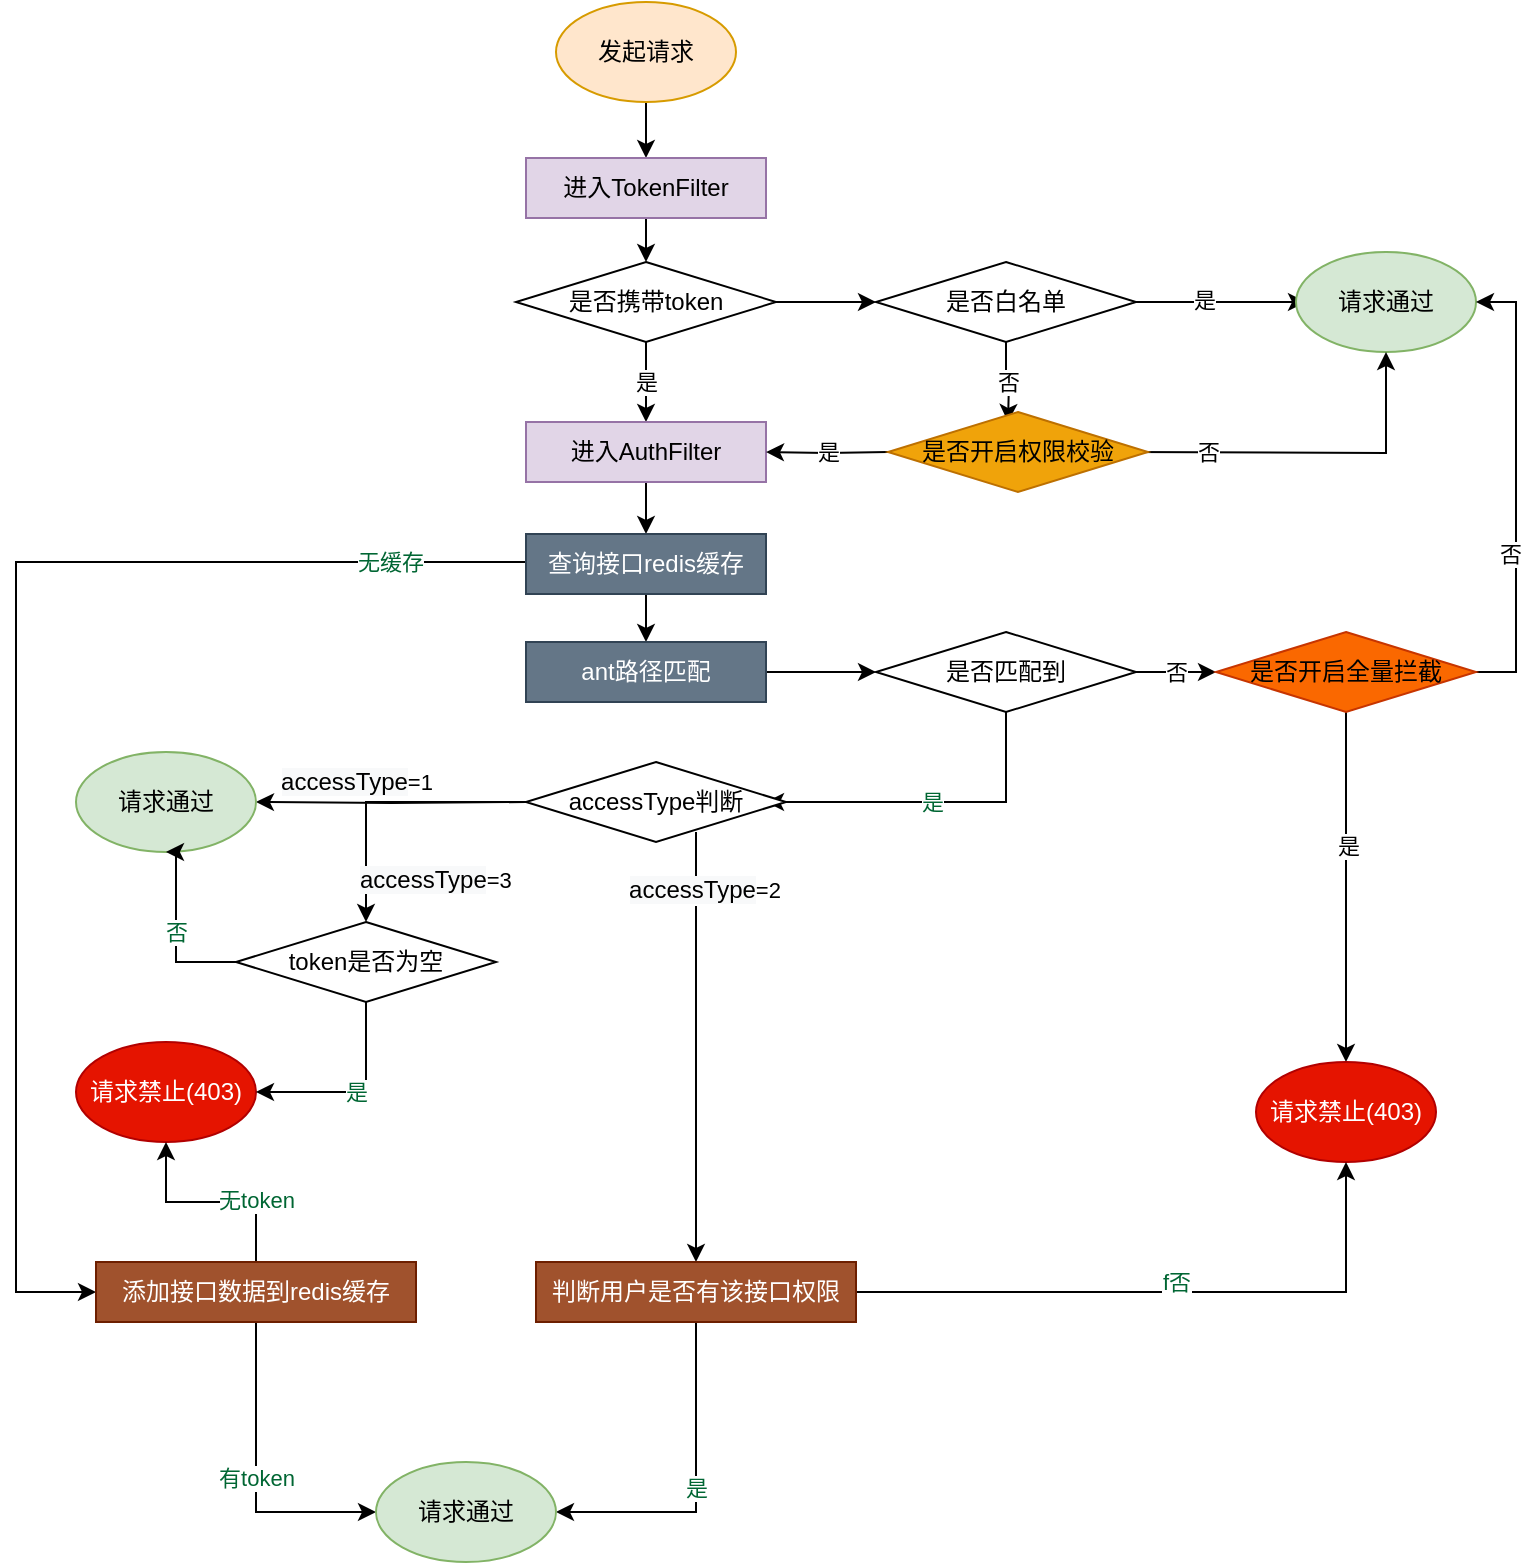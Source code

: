 <mxfile version="24.0.2" type="github">
  <diagram id="OQvd1GPr68F0-bzcyRqO" name="Page-1">
    <mxGraphModel dx="1434" dy="756" grid="1" gridSize="10" guides="1" tooltips="1" connect="1" arrows="1" fold="1" page="1" pageScale="1" pageWidth="827" pageHeight="1169" math="0" shadow="0">
      <root>
        <mxCell id="0" />
        <mxCell id="1" parent="0" />
        <mxCell id="37Pm9QDbZJrlRPkNdoVS-1" value="是" style="edgeStyle=orthogonalEdgeStyle;rounded=0;orthogonalLoop=1;jettySize=auto;html=1;" parent="1" source="37Pm9QDbZJrlRPkNdoVS-3" target="37Pm9QDbZJrlRPkNdoVS-10" edge="1">
          <mxGeometry relative="1" as="geometry" />
        </mxCell>
        <mxCell id="37Pm9QDbZJrlRPkNdoVS-2" value="" style="edgeStyle=orthogonalEdgeStyle;rounded=0;orthogonalLoop=1;jettySize=auto;html=1;" parent="1" source="37Pm9QDbZJrlRPkNdoVS-3" target="37Pm9QDbZJrlRPkNdoVS-14" edge="1">
          <mxGeometry relative="1" as="geometry" />
        </mxCell>
        <mxCell id="37Pm9QDbZJrlRPkNdoVS-3" value="是否携带token" style="rhombus;whiteSpace=wrap;html=1;" parent="1" vertex="1">
          <mxGeometry x="360" y="170" width="130" height="40" as="geometry" />
        </mxCell>
        <mxCell id="37Pm9QDbZJrlRPkNdoVS-4" value="" style="edgeStyle=orthogonalEdgeStyle;rounded=0;orthogonalLoop=1;jettySize=auto;html=1;" parent="1" source="37Pm9QDbZJrlRPkNdoVS-5" target="37Pm9QDbZJrlRPkNdoVS-8" edge="1">
          <mxGeometry relative="1" as="geometry" />
        </mxCell>
        <mxCell id="37Pm9QDbZJrlRPkNdoVS-5" value="发起请求" style="ellipse;whiteSpace=wrap;html=1;fillColor=#ffe6cc;strokeColor=#d79b00;" parent="1" vertex="1">
          <mxGeometry x="380" y="40" width="90" height="50" as="geometry" />
        </mxCell>
        <mxCell id="37Pm9QDbZJrlRPkNdoVS-6" value="请求禁止(403)" style="ellipse;whiteSpace=wrap;html=1;fillColor=#e51400;strokeColor=#B20000;fontColor=#ffffff;" parent="1" vertex="1">
          <mxGeometry x="140" y="560" width="90" height="50" as="geometry" />
        </mxCell>
        <mxCell id="37Pm9QDbZJrlRPkNdoVS-7" value="" style="edgeStyle=orthogonalEdgeStyle;rounded=0;orthogonalLoop=1;jettySize=auto;html=1;" parent="1" source="37Pm9QDbZJrlRPkNdoVS-8" target="37Pm9QDbZJrlRPkNdoVS-3" edge="1">
          <mxGeometry relative="1" as="geometry" />
        </mxCell>
        <mxCell id="37Pm9QDbZJrlRPkNdoVS-8" value="进入TokenFilter" style="rounded=0;whiteSpace=wrap;html=1;fillColor=#e1d5e7;strokeColor=#9673a6;" parent="1" vertex="1">
          <mxGeometry x="365" y="118" width="120" height="30" as="geometry" />
        </mxCell>
        <mxCell id="37Pm9QDbZJrlRPkNdoVS-9" style="edgeStyle=orthogonalEdgeStyle;rounded=0;orthogonalLoop=1;jettySize=auto;html=1;entryX=0.5;entryY=0;entryDx=0;entryDy=0;" parent="1" source="37Pm9QDbZJrlRPkNdoVS-10" target="37Pm9QDbZJrlRPkNdoVS-22" edge="1">
          <mxGeometry relative="1" as="geometry" />
        </mxCell>
        <mxCell id="37Pm9QDbZJrlRPkNdoVS-10" value="进入AuthFilter" style="rounded=0;whiteSpace=wrap;html=1;fillColor=#e1d5e7;strokeColor=#9673a6;" parent="1" vertex="1">
          <mxGeometry x="365" y="250" width="120" height="30" as="geometry" />
        </mxCell>
        <mxCell id="37Pm9QDbZJrlRPkNdoVS-11" value="" style="edgeStyle=orthogonalEdgeStyle;rounded=0;orthogonalLoop=1;jettySize=auto;html=1;" parent="1" source="37Pm9QDbZJrlRPkNdoVS-14" edge="1">
          <mxGeometry relative="1" as="geometry">
            <mxPoint x="755" y="190" as="targetPoint" />
          </mxGeometry>
        </mxCell>
        <mxCell id="37Pm9QDbZJrlRPkNdoVS-12" value="是" style="edgeLabel;html=1;align=center;verticalAlign=middle;resizable=0;points=[];" parent="37Pm9QDbZJrlRPkNdoVS-11" vertex="1" connectable="0">
          <mxGeometry x="-0.212" y="1" relative="1" as="geometry">
            <mxPoint as="offset" />
          </mxGeometry>
        </mxCell>
        <mxCell id="37Pm9QDbZJrlRPkNdoVS-13" value="否" style="edgeStyle=orthogonalEdgeStyle;rounded=0;orthogonalLoop=1;jettySize=auto;html=1;" parent="1" source="37Pm9QDbZJrlRPkNdoVS-14" edge="1">
          <mxGeometry relative="1" as="geometry">
            <mxPoint x="606" y="250" as="targetPoint" />
          </mxGeometry>
        </mxCell>
        <mxCell id="37Pm9QDbZJrlRPkNdoVS-14" value="是否白名单" style="rhombus;whiteSpace=wrap;html=1;" parent="1" vertex="1">
          <mxGeometry x="540" y="170" width="130" height="40" as="geometry" />
        </mxCell>
        <mxCell id="37Pm9QDbZJrlRPkNdoVS-15" value="请求通过" style="ellipse;whiteSpace=wrap;html=1;fillColor=#d5e8d4;strokeColor=#82b366;" parent="1" vertex="1">
          <mxGeometry x="750" y="165" width="90" height="50" as="geometry" />
        </mxCell>
        <mxCell id="37Pm9QDbZJrlRPkNdoVS-16" value="是" style="edgeStyle=orthogonalEdgeStyle;rounded=0;orthogonalLoop=1;jettySize=auto;html=1;" parent="1" target="37Pm9QDbZJrlRPkNdoVS-10" edge="1">
          <mxGeometry relative="1" as="geometry">
            <mxPoint x="546" y="265" as="sourcePoint" />
          </mxGeometry>
        </mxCell>
        <mxCell id="37Pm9QDbZJrlRPkNdoVS-17" style="edgeStyle=orthogonalEdgeStyle;rounded=0;orthogonalLoop=1;jettySize=auto;html=1;entryX=0.5;entryY=1;entryDx=0;entryDy=0;" parent="1" target="37Pm9QDbZJrlRPkNdoVS-15" edge="1">
          <mxGeometry relative="1" as="geometry">
            <mxPoint x="666" y="265" as="sourcePoint" />
            <mxPoint x="800.0" y="235" as="targetPoint" />
          </mxGeometry>
        </mxCell>
        <mxCell id="37Pm9QDbZJrlRPkNdoVS-18" value="否" style="edgeLabel;html=1;align=center;verticalAlign=middle;resizable=0;points=[];" parent="37Pm9QDbZJrlRPkNdoVS-17" vertex="1" connectable="0">
          <mxGeometry x="-0.553" y="1" relative="1" as="geometry">
            <mxPoint y="1" as="offset" />
          </mxGeometry>
        </mxCell>
        <mxCell id="37Pm9QDbZJrlRPkNdoVS-19" value="" style="edgeStyle=orthogonalEdgeStyle;rounded=0;orthogonalLoop=1;jettySize=auto;html=1;" parent="1" source="37Pm9QDbZJrlRPkNdoVS-22" target="37Pm9QDbZJrlRPkNdoVS-25" edge="1">
          <mxGeometry relative="1" as="geometry" />
        </mxCell>
        <mxCell id="37Pm9QDbZJrlRPkNdoVS-20" style="edgeStyle=orthogonalEdgeStyle;rounded=0;orthogonalLoop=1;jettySize=auto;html=1;entryX=0;entryY=0.5;entryDx=0;entryDy=0;fontColor=#006633;" parent="1" source="37Pm9QDbZJrlRPkNdoVS-22" target="37Pm9QDbZJrlRPkNdoVS-51" edge="1">
          <mxGeometry relative="1" as="geometry">
            <Array as="points">
              <mxPoint x="110" y="320" />
              <mxPoint x="110" y="685" />
            </Array>
          </mxGeometry>
        </mxCell>
        <mxCell id="37Pm9QDbZJrlRPkNdoVS-21" value="无缓存" style="edgeLabel;html=1;align=center;verticalAlign=middle;resizable=0;points=[];fontColor=#006633;" parent="37Pm9QDbZJrlRPkNdoVS-20" vertex="1" connectable="0">
          <mxGeometry x="-0.792" relative="1" as="geometry">
            <mxPoint as="offset" />
          </mxGeometry>
        </mxCell>
        <mxCell id="37Pm9QDbZJrlRPkNdoVS-22" value="查询接口redis缓存" style="rounded=0;whiteSpace=wrap;html=1;fillColor=#647687;strokeColor=#314354;fontColor=#ffffff;" parent="1" vertex="1">
          <mxGeometry x="365" y="306" width="120" height="30" as="geometry" />
        </mxCell>
        <mxCell id="37Pm9QDbZJrlRPkNdoVS-23" value="是否开启权限校验" style="rhombus;whiteSpace=wrap;html=1;fillColor=#f0a30a;fontColor=#000000;strokeColor=#BD7000;" parent="1" vertex="1">
          <mxGeometry x="546" y="245" width="130" height="40" as="geometry" />
        </mxCell>
        <mxCell id="37Pm9QDbZJrlRPkNdoVS-24" value="" style="edgeStyle=orthogonalEdgeStyle;rounded=0;orthogonalLoop=1;jettySize=auto;html=1;" parent="1" source="37Pm9QDbZJrlRPkNdoVS-25" target="37Pm9QDbZJrlRPkNdoVS-28" edge="1">
          <mxGeometry relative="1" as="geometry" />
        </mxCell>
        <mxCell id="37Pm9QDbZJrlRPkNdoVS-25" value="ant路径匹配" style="rounded=0;whiteSpace=wrap;html=1;fillColor=#647687;strokeColor=#314354;fontColor=#ffffff;" parent="1" vertex="1">
          <mxGeometry x="365" y="360" width="120" height="30" as="geometry" />
        </mxCell>
        <mxCell id="37Pm9QDbZJrlRPkNdoVS-26" value="否" style="edgeStyle=orthogonalEdgeStyle;rounded=0;orthogonalLoop=1;jettySize=auto;html=1;" parent="1" source="37Pm9QDbZJrlRPkNdoVS-28" target="37Pm9QDbZJrlRPkNdoVS-33" edge="1">
          <mxGeometry relative="1" as="geometry" />
        </mxCell>
        <mxCell id="37Pm9QDbZJrlRPkNdoVS-27" value="是" style="edgeStyle=orthogonalEdgeStyle;rounded=0;orthogonalLoop=1;jettySize=auto;html=1;entryX=1;entryY=0.5;entryDx=0;entryDy=0;fontColor=#006633;" parent="1" source="37Pm9QDbZJrlRPkNdoVS-28" edge="1">
          <mxGeometry relative="1" as="geometry">
            <Array as="points">
              <mxPoint x="605" y="440" />
            </Array>
            <mxPoint x="485" y="440" as="targetPoint" />
          </mxGeometry>
        </mxCell>
        <mxCell id="37Pm9QDbZJrlRPkNdoVS-28" value="是否匹配到" style="rhombus;whiteSpace=wrap;html=1;" parent="1" vertex="1">
          <mxGeometry x="540" y="355" width="130" height="40" as="geometry" />
        </mxCell>
        <mxCell id="37Pm9QDbZJrlRPkNdoVS-29" style="edgeStyle=orthogonalEdgeStyle;rounded=0;orthogonalLoop=1;jettySize=auto;html=1;exitX=1;exitY=0.5;exitDx=0;exitDy=0;entryX=1;entryY=0.5;entryDx=0;entryDy=0;" parent="1" source="37Pm9QDbZJrlRPkNdoVS-33" target="37Pm9QDbZJrlRPkNdoVS-15" edge="1">
          <mxGeometry relative="1" as="geometry" />
        </mxCell>
        <mxCell id="37Pm9QDbZJrlRPkNdoVS-30" value="否" style="edgeLabel;html=1;align=center;verticalAlign=middle;resizable=0;points=[];" parent="37Pm9QDbZJrlRPkNdoVS-29" vertex="1" connectable="0">
          <mxGeometry x="-0.292" y="3" relative="1" as="geometry">
            <mxPoint as="offset" />
          </mxGeometry>
        </mxCell>
        <mxCell id="37Pm9QDbZJrlRPkNdoVS-31" style="edgeStyle=orthogonalEdgeStyle;rounded=0;orthogonalLoop=1;jettySize=auto;html=1;" parent="1" source="37Pm9QDbZJrlRPkNdoVS-33" target="37Pm9QDbZJrlRPkNdoVS-39" edge="1">
          <mxGeometry relative="1" as="geometry" />
        </mxCell>
        <mxCell id="37Pm9QDbZJrlRPkNdoVS-32" value="是" style="edgeLabel;html=1;align=center;verticalAlign=middle;resizable=0;points=[];" parent="37Pm9QDbZJrlRPkNdoVS-31" vertex="1" connectable="0">
          <mxGeometry x="-0.234" y="1" relative="1" as="geometry">
            <mxPoint as="offset" />
          </mxGeometry>
        </mxCell>
        <mxCell id="37Pm9QDbZJrlRPkNdoVS-33" value="是否开启全量拦截" style="rhombus;whiteSpace=wrap;html=1;fillColor=#fa6800;fontColor=#000000;strokeColor=#C73500;" parent="1" vertex="1">
          <mxGeometry x="710" y="355" width="130" height="40" as="geometry" />
        </mxCell>
        <mxCell id="37Pm9QDbZJrlRPkNdoVS-34" value="&lt;span style=&quot;font-size: 12px; background-color: rgb(248, 249, 250);&quot;&gt;accessType&lt;/span&gt;=1" style="edgeStyle=orthogonalEdgeStyle;rounded=0;orthogonalLoop=1;jettySize=auto;html=1;entryX=1;entryY=0.5;entryDx=0;entryDy=0;" parent="1" target="37Pm9QDbZJrlRPkNdoVS-40" edge="1">
          <mxGeometry x="0.262" y="-10" relative="1" as="geometry">
            <mxPoint x="365" y="440" as="sourcePoint" />
            <mxPoint as="offset" />
          </mxGeometry>
        </mxCell>
        <mxCell id="37Pm9QDbZJrlRPkNdoVS-37" value="" style="edgeStyle=orthogonalEdgeStyle;rounded=0;orthogonalLoop=1;jettySize=auto;html=1;fontColor=#006633;" parent="1" target="37Pm9QDbZJrlRPkNdoVS-46" edge="1">
          <mxGeometry relative="1" as="geometry">
            <Array as="points">
              <mxPoint x="450" y="470" />
              <mxPoint x="450" y="470" />
            </Array>
            <mxPoint x="450" y="455" as="sourcePoint" />
          </mxGeometry>
        </mxCell>
        <mxCell id="37Pm9QDbZJrlRPkNdoVS-39" value="请求禁止(403)" style="ellipse;whiteSpace=wrap;html=1;fillColor=#e51400;strokeColor=#B20000;fontColor=#ffffff;" parent="1" vertex="1">
          <mxGeometry x="730" y="570" width="90" height="50" as="geometry" />
        </mxCell>
        <mxCell id="37Pm9QDbZJrlRPkNdoVS-40" value="请求通过" style="ellipse;whiteSpace=wrap;html=1;fillColor=#d5e8d4;strokeColor=#82b366;" parent="1" vertex="1">
          <mxGeometry x="140" y="415" width="90" height="50" as="geometry" />
        </mxCell>
        <mxCell id="37Pm9QDbZJrlRPkNdoVS-41" value="否" style="edgeStyle=orthogonalEdgeStyle;rounded=0;orthogonalLoop=1;jettySize=auto;html=1;fontColor=#006633;entryX=0.5;entryY=1;entryDx=0;entryDy=0;" parent="1" source="37Pm9QDbZJrlRPkNdoVS-43" target="37Pm9QDbZJrlRPkNdoVS-40" edge="1">
          <mxGeometry relative="1" as="geometry">
            <mxPoint x="190" y="490" as="targetPoint" />
            <Array as="points">
              <mxPoint x="190" y="520" />
              <mxPoint x="190" y="465" />
            </Array>
          </mxGeometry>
        </mxCell>
        <mxCell id="37Pm9QDbZJrlRPkNdoVS-42" value="是" style="edgeStyle=orthogonalEdgeStyle;rounded=0;orthogonalLoop=1;jettySize=auto;html=1;entryX=1;entryY=0.5;entryDx=0;entryDy=0;fontColor=#006633;" parent="1" source="37Pm9QDbZJrlRPkNdoVS-43" target="37Pm9QDbZJrlRPkNdoVS-6" edge="1">
          <mxGeometry relative="1" as="geometry" />
        </mxCell>
        <mxCell id="37Pm9QDbZJrlRPkNdoVS-43" value="token是否为空&lt;br&gt;" style="rhombus;whiteSpace=wrap;html=1;" parent="1" vertex="1">
          <mxGeometry x="220" y="500" width="130" height="40" as="geometry" />
        </mxCell>
        <mxCell id="37Pm9QDbZJrlRPkNdoVS-44" value="是" style="edgeStyle=orthogonalEdgeStyle;rounded=0;orthogonalLoop=1;jettySize=auto;html=1;exitX=0.5;exitY=1;exitDx=0;exitDy=0;entryX=1;entryY=0.5;entryDx=0;entryDy=0;fontColor=#006633;" parent="1" source="37Pm9QDbZJrlRPkNdoVS-46" target="37Pm9QDbZJrlRPkNdoVS-52" edge="1">
          <mxGeometry relative="1" as="geometry" />
        </mxCell>
        <mxCell id="37Pm9QDbZJrlRPkNdoVS-45" value="f否" style="edgeStyle=orthogonalEdgeStyle;rounded=0;orthogonalLoop=1;jettySize=auto;html=1;entryX=0.5;entryY=1;entryDx=0;entryDy=0;fontColor=#006633;" parent="1" source="37Pm9QDbZJrlRPkNdoVS-46" target="37Pm9QDbZJrlRPkNdoVS-39" edge="1">
          <mxGeometry x="0.032" y="5" relative="1" as="geometry">
            <mxPoint as="offset" />
          </mxGeometry>
        </mxCell>
        <mxCell id="37Pm9QDbZJrlRPkNdoVS-46" value="判断用户是否有该接口权限" style="whiteSpace=wrap;html=1;fillColor=#a0522d;strokeColor=#6D1F00;fontColor=#ffffff;rounded=0;" parent="1" vertex="1">
          <mxGeometry x="370" y="670" width="160" height="30" as="geometry" />
        </mxCell>
        <mxCell id="37Pm9QDbZJrlRPkNdoVS-47" value="&lt;span style=&quot;color: rgb(0, 0, 0); font-size: 12px; background-color: rgb(248, 249, 250);&quot;&gt;accessType&lt;/span&gt;&lt;span style=&quot;color: rgb(0, 0, 0);&quot;&gt;=2&lt;/span&gt;" style="edgeLabel;html=1;align=center;verticalAlign=middle;resizable=0;points=[];fontColor=#006633;" parent="1" vertex="1" connectable="0">
          <mxGeometry x="350.0" y="490.003" as="geometry">
            <mxPoint x="104" y="-6" as="offset" />
          </mxGeometry>
        </mxCell>
        <mxCell id="37Pm9QDbZJrlRPkNdoVS-48" value="有token" style="edgeStyle=orthogonalEdgeStyle;rounded=0;orthogonalLoop=1;jettySize=auto;html=1;entryX=0;entryY=0.5;entryDx=0;entryDy=0;fontColor=#006633;" parent="1" source="37Pm9QDbZJrlRPkNdoVS-51" target="37Pm9QDbZJrlRPkNdoVS-52" edge="1">
          <mxGeometry relative="1" as="geometry" />
        </mxCell>
        <mxCell id="37Pm9QDbZJrlRPkNdoVS-49" style="edgeStyle=orthogonalEdgeStyle;rounded=0;orthogonalLoop=1;jettySize=auto;html=1;fontColor=#006633;" parent="1" source="37Pm9QDbZJrlRPkNdoVS-51" target="37Pm9QDbZJrlRPkNdoVS-6" edge="1">
          <mxGeometry relative="1" as="geometry" />
        </mxCell>
        <mxCell id="37Pm9QDbZJrlRPkNdoVS-50" value="无token" style="edgeLabel;html=1;align=center;verticalAlign=middle;resizable=0;points=[];fontColor=#006633;" parent="37Pm9QDbZJrlRPkNdoVS-49" vertex="1" connectable="0">
          <mxGeometry x="-0.429" y="-1" relative="1" as="geometry">
            <mxPoint as="offset" />
          </mxGeometry>
        </mxCell>
        <mxCell id="37Pm9QDbZJrlRPkNdoVS-51" value="添加接口数据到redis缓存" style="rounded=0;whiteSpace=wrap;html=1;fillColor=#a0522d;strokeColor=#6D1F00;fontColor=#ffffff;" parent="1" vertex="1">
          <mxGeometry x="150" y="670" width="160" height="30" as="geometry" />
        </mxCell>
        <mxCell id="37Pm9QDbZJrlRPkNdoVS-52" value="请求通过" style="ellipse;whiteSpace=wrap;html=1;fillColor=#d5e8d4;strokeColor=#82b366;" parent="1" vertex="1">
          <mxGeometry x="290" y="770" width="90" height="50" as="geometry" />
        </mxCell>
        <mxCell id="_hgOmqLut-VNM2K9YIlD-2" style="edgeStyle=orthogonalEdgeStyle;rounded=0;orthogonalLoop=1;jettySize=auto;html=1;entryX=0.5;entryY=0;entryDx=0;entryDy=0;" parent="1" source="_hgOmqLut-VNM2K9YIlD-1" target="37Pm9QDbZJrlRPkNdoVS-43" edge="1">
          <mxGeometry relative="1" as="geometry" />
        </mxCell>
        <mxCell id="_hgOmqLut-VNM2K9YIlD-1" value="accessType判断" style="rhombus;whiteSpace=wrap;html=1;" parent="1" vertex="1">
          <mxGeometry x="365" y="420" width="130" height="40" as="geometry" />
        </mxCell>
        <mxCell id="_hgOmqLut-VNM2K9YIlD-3" value="&lt;span style=&quot;border-color: var(--border-color); color: rgb(0, 0, 0); font-family: Helvetica; font-size: 12px; font-style: normal; font-variant-ligatures: normal; font-variant-caps: normal; font-weight: 400; letter-spacing: normal; orphans: 2; text-align: center; text-indent: 0px; text-transform: none; widows: 2; word-spacing: 0px; -webkit-text-stroke-width: 0px; text-decoration-style: initial; text-decoration-color: initial; background-color: rgb(248, 249, 250);&quot;&gt;accessType&lt;/span&gt;&lt;span style=&quot;color: rgb(0, 0, 0); font-family: Helvetica; font-size: 11px; font-style: normal; font-variant-ligatures: normal; font-variant-caps: normal; font-weight: 400; letter-spacing: normal; orphans: 2; text-align: center; text-indent: 0px; text-transform: none; widows: 2; word-spacing: 0px; -webkit-text-stroke-width: 0px; background-color: rgb(255, 255, 255); text-decoration-style: initial; text-decoration-color: initial; float: none; display: inline !important;&quot;&gt;=3&lt;/span&gt;" style="text;whiteSpace=wrap;html=1;" parent="1" vertex="1">
          <mxGeometry x="280" y="465" width="80" height="10" as="geometry" />
        </mxCell>
      </root>
    </mxGraphModel>
  </diagram>
</mxfile>
